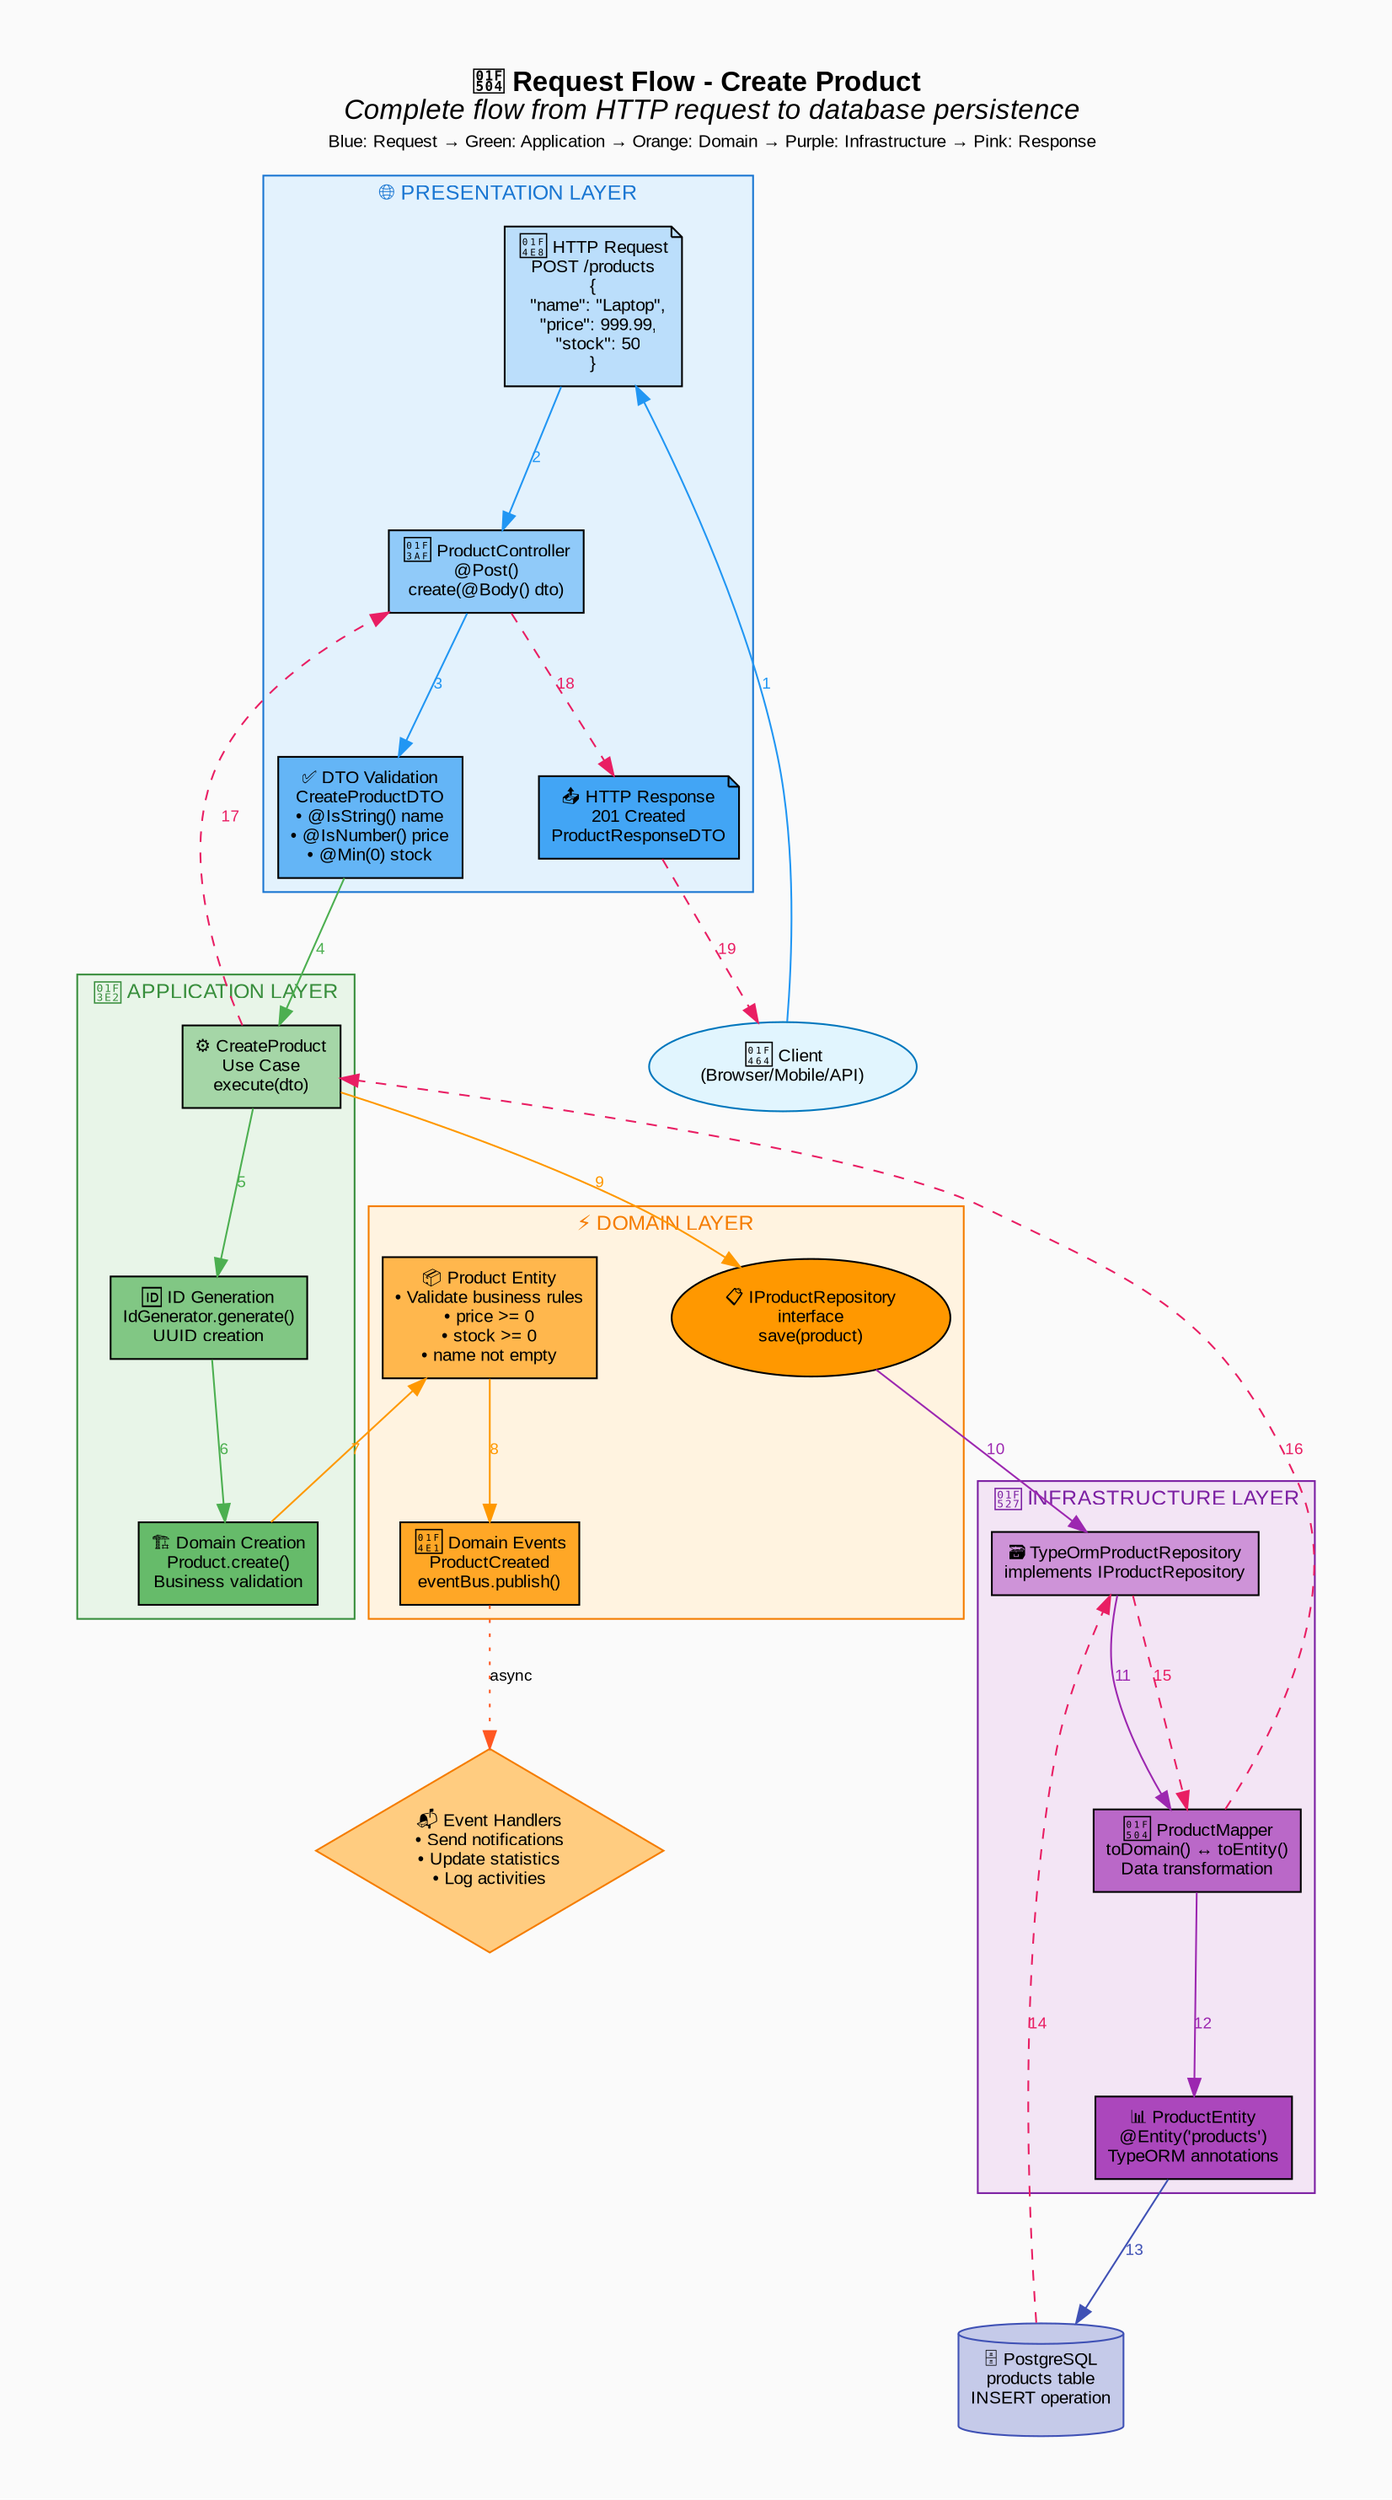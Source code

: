 digraph RequestFlow {
    rankdir=TB;
    
    graph [
        fontname="Arial, sans-serif"
        fontsize=12
        bgcolor="#fafafa"
        style=filled
        pad=0.5
        nodesep=0.6
        ranksep=1.0
    ];
    
    node [
        fontname="Arial, sans-serif"
        fontsize=10
        style=filled
        shape=box
        margin=0.1
    ];
    
    edge [
        fontname="Arial, sans-serif"
        fontsize=9
        color="#424242"
    ];

    // Cliente
    Client [
        label="👤 Client\n(Browser/Mobile/API)"
        fillcolor="#e1f5fe"
        color="#0277bd"
        shape=ellipse
    ];

    // Presentation Layer
    subgraph cluster_presentation {
        label="🌐 PRESENTATION LAYER";
        style=filled;
        fillcolor="#e3f2fd";
        color="#1976d2";
        fontcolor="#1976d2";
        
        Request [
            label="📨 HTTP Request\nPOST /products\n{\n  \"name\": \"Laptop\",\n  \"price\": 999.99,\n  \"stock\": 50\n}"
            fillcolor="#bbdefb"
            shape=note
        ];
        
        Controller [
            label="🎯 ProductController\n@Post()\ncreate(@Body() dto)"
            fillcolor="#90caf9"
        ];
        
        Validation [
            label="✅ DTO Validation\nCreateProductDTO\n• @IsString() name\n• @IsNumber() price\n• @Min(0) stock"
            fillcolor="#64b5f6"
        ];
        
        Response [
            label="📤 HTTP Response\n201 Created\nProductResponseDTO"
            fillcolor="#42a5f5"
            shape=note
        ];
    }

    // Application Layer
    subgraph cluster_application {
        label="🏢 APPLICATION LAYER";
        style=filled;
        fillcolor="#e8f5e8";
        color="#388e3c";
        fontcolor="#388e3c";
        
        UseCase [
            label="⚙️ CreateProduct\nUse Case\nexecute(dto)"
            fillcolor="#a5d6a7"
        ];
        
        IdGeneration [
            label="🆔 ID Generation\nIdGenerator.generate()\nUUID creation"
            fillcolor="#81c784"
        ];
        
        DomainCreation [
            label="🏗️ Domain Creation\nProduct.create()\nBusiness validation"
            fillcolor="#66bb6a"
        ];
    }

    // Domain Layer
    subgraph cluster_domain {
        label="⚡ DOMAIN LAYER";
        style=filled;
        fillcolor="#fff3e0";
        color="#f57c00";
        fontcolor="#f57c00";
        
        DomainEntity [
            label="📦 Product Entity\n• Validate business rules\n• price >= 0\n• stock >= 0\n• name not empty"
            fillcolor="#ffb74d"
        ];
        
        DomainEvents [
            label="📡 Domain Events\nProductCreated\neventBus.publish()"
            fillcolor="#ffa726"
        ];
        
        RepositoryInterface [
            label="📋 IProductRepository\ninterface\nsave(product)"
            fillcolor="#ff9800"
            shape=ellipse
        ];
    }

    // Infrastructure Layer
    subgraph cluster_infrastructure {
        label="🔧 INFRASTRUCTURE LAYER";
        style=filled;
        fillcolor="#f3e5f5";
        color="#7b1fa2";
        fontcolor="#7b1fa2";
        
        Repository [
            label="🗃️ TypeOrmProductRepository\nimplements IProductRepository"
            fillcolor="#ce93d8"
        ];
        
        Mapper [
            label="🔄 ProductMapper\ntoDomain() ↔ toEntity()\nData transformation"
            fillcolor="#ba68c8"
        ];
        
        DatabaseEntity [
            label="📊 ProductEntity\n@Entity('products')\nTypeORM annotations"
            fillcolor="#ab47bc"
        ];
    }

    // Database
    Database [
        label="🗄️ PostgreSQL\nproducts table\nINSERT operation"
        fillcolor="#c5cae9"
        color="#3f51b5"
        shape=cylinder
    ];

    // Flujo principal (ida)
    Client -> Request [label="1" color="#2196f3" fontcolor="#2196f3"];
    Request -> Controller [label="2" color="#2196f3" fontcolor="#2196f3"];
    Controller -> Validation [label="3" color="#2196f3" fontcolor="#2196f3"];
    Validation -> UseCase [label="4" color="#4caf50" fontcolor="#4caf50"];
    UseCase -> IdGeneration [label="5" color="#4caf50" fontcolor="#4caf50"];
    IdGeneration -> DomainCreation [label="6" color="#4caf50" fontcolor="#4caf50"];
    DomainCreation -> DomainEntity [label="7" color="#ff9800" fontcolor="#ff9800"];
    DomainEntity -> DomainEvents [label="8" color="#ff9800" fontcolor="#ff9800"];
    UseCase -> RepositoryInterface [label="9" color="#ff9800" fontcolor="#ff9800"];
    RepositoryInterface -> Repository [label="10" color="#9c27b0" fontcolor="#9c27b0"];
    Repository -> Mapper [label="11" color="#9c27b0" fontcolor="#9c27b0"];
    Mapper -> DatabaseEntity [label="12" color="#9c27b0" fontcolor="#9c27b0"];
    DatabaseEntity -> Database [label="13" color="#3f51b5" fontcolor="#3f51b5"];

    // Flujo de retorno (vuelta)
    Database -> Repository [label="14" color="#e91e63" fontcolor="#e91e63" style=dashed];
    Repository -> Mapper [label="15" color="#e91e63" fontcolor="#e91e63" style=dashed];
    Mapper -> UseCase [label="16" color="#e91e63" fontcolor="#e91e63" style=dashed];
    UseCase -> Controller [label="17" color="#e91e63" fontcolor="#e91e63" style=dashed];
    Controller -> Response [label="18" color="#e91e63" fontcolor="#e91e63" style=dashed];
    Response -> Client [label="19" color="#e91e63" fontcolor="#e91e63" style=dashed];

    // Eventos asíncronos
    DomainEvents -> EventHandler [label="async" color="#ff5722" style=dotted];
    
    EventHandler [
        label="📬 Event Handlers\n• Send notifications\n• Update statistics\n• Log activities"
        fillcolor="#ffcc80"
        color="#f57c00"
        shape=diamond
    ];

    // Título
    labelloc="t";
    label=<<B>🔄 Request Flow - Create Product</B><BR/>
    <I>Complete flow from HTTP request to database persistence</I><BR/>
    <FONT POINT-SIZE="10">Blue: Request → Green: Application → Orange: Domain → Purple: Infrastructure → Pink: Response</FONT>>;
    fontsize=16;
}
